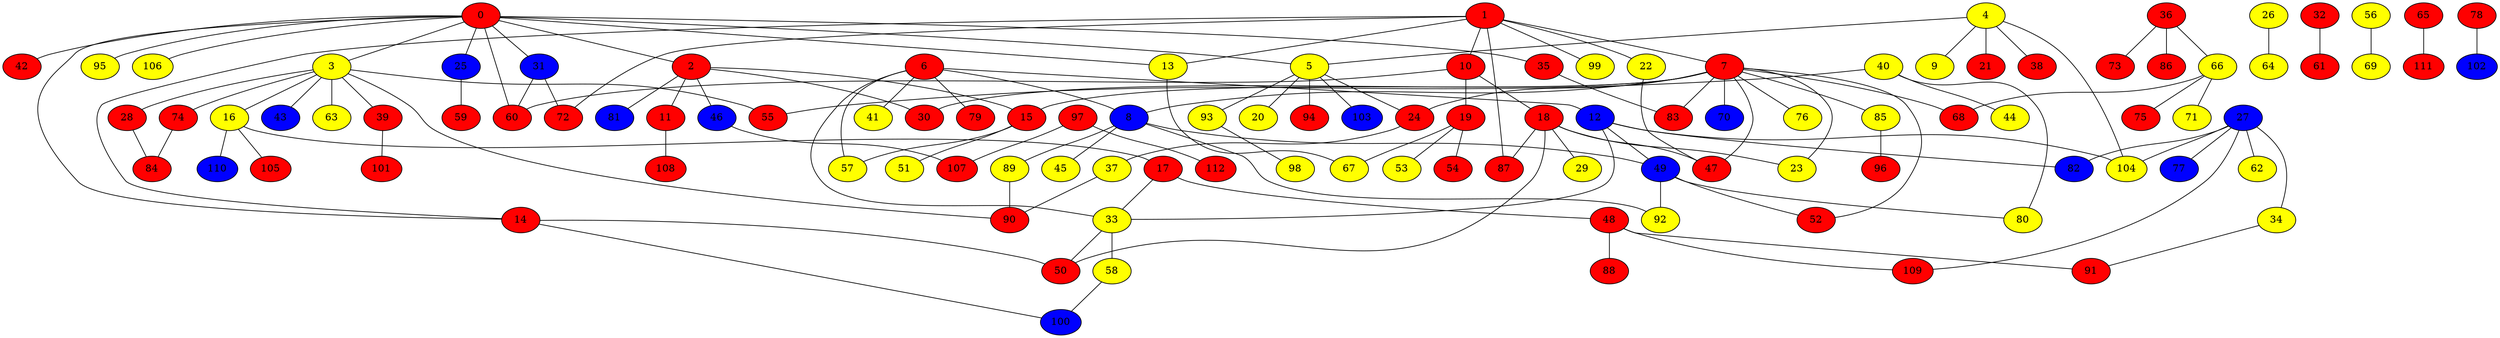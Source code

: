 graph {
0 [style = filled fillcolor = red];
1 [style = filled fillcolor = red];
2 [style = filled fillcolor = red];
3 [style = filled fillcolor = yellow];
4 [style = filled fillcolor = yellow];
5 [style = filled fillcolor = yellow];
6 [style = filled fillcolor = red];
7 [style = filled fillcolor = red];
8 [style = filled fillcolor = blue];
9 [style = filled fillcolor = yellow];
10 [style = filled fillcolor = red];
11 [style = filled fillcolor = red];
12 [style = filled fillcolor = blue];
13 [style = filled fillcolor = yellow];
14 [style = filled fillcolor = red];
15 [style = filled fillcolor = red];
16 [style = filled fillcolor = yellow];
17 [style = filled fillcolor = red];
18 [style = filled fillcolor = red];
19 [style = filled fillcolor = red];
20 [style = filled fillcolor = yellow];
21 [style = filled fillcolor = red];
22 [style = filled fillcolor = yellow];
23 [style = filled fillcolor = yellow];
24 [style = filled fillcolor = red];
25 [style = filled fillcolor = blue];
26 [style = filled fillcolor = yellow];
27 [style = filled fillcolor = blue];
28 [style = filled fillcolor = red];
29 [style = filled fillcolor = yellow];
30 [style = filled fillcolor = red];
31 [style = filled fillcolor = blue];
32 [style = filled fillcolor = red];
33 [style = filled fillcolor = yellow];
34 [style = filled fillcolor = yellow];
35 [style = filled fillcolor = red];
36 [style = filled fillcolor = red];
37 [style = filled fillcolor = yellow];
38 [style = filled fillcolor = red];
39 [style = filled fillcolor = red];
40 [style = filled fillcolor = yellow];
41 [style = filled fillcolor = yellow];
42 [style = filled fillcolor = red];
43 [style = filled fillcolor = blue];
44 [style = filled fillcolor = yellow];
45 [style = filled fillcolor = yellow];
46 [style = filled fillcolor = blue];
47 [style = filled fillcolor = red];
48 [style = filled fillcolor = red];
49 [style = filled fillcolor = blue];
50 [style = filled fillcolor = red];
51 [style = filled fillcolor = yellow];
52 [style = filled fillcolor = red];
53 [style = filled fillcolor = yellow];
54 [style = filled fillcolor = red];
55 [style = filled fillcolor = red];
56 [style = filled fillcolor = yellow];
57 [style = filled fillcolor = yellow];
58 [style = filled fillcolor = yellow];
59 [style = filled fillcolor = red];
60 [style = filled fillcolor = red];
61 [style = filled fillcolor = red];
62 [style = filled fillcolor = yellow];
63 [style = filled fillcolor = yellow];
64 [style = filled fillcolor = yellow];
65 [style = filled fillcolor = red];
66 [style = filled fillcolor = yellow];
67 [style = filled fillcolor = yellow];
68 [style = filled fillcolor = red];
69 [style = filled fillcolor = yellow];
70 [style = filled fillcolor = blue];
71 [style = filled fillcolor = yellow];
72 [style = filled fillcolor = red];
73 [style = filled fillcolor = red];
74 [style = filled fillcolor = red];
75 [style = filled fillcolor = red];
76 [style = filled fillcolor = yellow];
77 [style = filled fillcolor = blue];
78 [style = filled fillcolor = red];
79 [style = filled fillcolor = red];
80 [style = filled fillcolor = yellow];
81 [style = filled fillcolor = blue];
82 [style = filled fillcolor = blue];
83 [style = filled fillcolor = red];
84 [style = filled fillcolor = red];
85 [style = filled fillcolor = yellow];
86 [style = filled fillcolor = red];
87 [style = filled fillcolor = red];
88 [style = filled fillcolor = red];
89 [style = filled fillcolor = yellow];
90 [style = filled fillcolor = red];
91 [style = filled fillcolor = red];
92 [style = filled fillcolor = yellow];
93 [style = filled fillcolor = yellow];
94 [style = filled fillcolor = red];
95 [style = filled fillcolor = yellow];
96 [style = filled fillcolor = red];
97 [style = filled fillcolor = red];
98 [style = filled fillcolor = yellow];
99 [style = filled fillcolor = yellow];
100 [style = filled fillcolor = blue];
101 [style = filled fillcolor = red];
102 [style = filled fillcolor = blue];
103 [style = filled fillcolor = blue];
104 [style = filled fillcolor = yellow];
105 [style = filled fillcolor = red];
106 [style = filled fillcolor = yellow];
107 [style = filled fillcolor = red];
108 [style = filled fillcolor = red];
109 [style = filled fillcolor = red];
110 [style = filled fillcolor = blue];
111 [style = filled fillcolor = red];
112 [style = filled fillcolor = red];
0 -- 13;
0 -- 5;
0 -- 3;
0 -- 2;
0 -- 14;
0 -- 25;
0 -- 31;
0 -- 35;
0 -- 42;
0 -- 60;
0 -- 95;
0 -- 106;
1 -- 7;
1 -- 10;
1 -- 13;
1 -- 14;
1 -- 22;
1 -- 72;
1 -- 87;
1 -- 99;
2 -- 11;
2 -- 15;
2 -- 30;
2 -- 46;
2 -- 81;
3 -- 16;
3 -- 28;
3 -- 39;
3 -- 43;
3 -- 55;
3 -- 63;
3 -- 74;
3 -- 90;
4 -- 5;
4 -- 9;
4 -- 21;
4 -- 38;
4 -- 104;
5 -- 20;
5 -- 24;
5 -- 93;
5 -- 94;
5 -- 103;
6 -- 8;
6 -- 12;
6 -- 33;
6 -- 41;
6 -- 57;
6 -- 79;
7 -- 8;
7 -- 15;
7 -- 23;
7 -- 24;
7 -- 30;
7 -- 47;
7 -- 52;
7 -- 68;
7 -- 70;
7 -- 76;
7 -- 83;
7 -- 85;
8 -- 45;
8 -- 49;
8 -- 89;
8 -- 92;
10 -- 18;
10 -- 19;
10 -- 60;
11 -- 108;
12 -- 33;
12 -- 49;
12 -- 82;
12 -- 104;
13 -- 67;
14 -- 50;
14 -- 100;
15 -- 51;
15 -- 57;
16 -- 17;
16 -- 105;
16 -- 110;
17 -- 33;
17 -- 48;
18 -- 23;
18 -- 29;
18 -- 47;
18 -- 50;
18 -- 87;
19 -- 53;
19 -- 54;
19 -- 67;
22 -- 47;
24 -- 37;
25 -- 59;
26 -- 64;
27 -- 34;
27 -- 62;
27 -- 77;
27 -- 82;
27 -- 104;
27 -- 109;
28 -- 84;
31 -- 60;
31 -- 72;
32 -- 61;
33 -- 50;
33 -- 58;
34 -- 91;
35 -- 83;
36 -- 66;
36 -- 73;
36 -- 86;
37 -- 90;
39 -- 101;
40 -- 44;
40 -- 55;
40 -- 80;
46 -- 107;
48 -- 88;
48 -- 91;
48 -- 109;
49 -- 52;
49 -- 80;
49 -- 92;
56 -- 69;
58 -- 100;
65 -- 111;
66 -- 68;
66 -- 71;
66 -- 75;
74 -- 84;
78 -- 102;
85 -- 96;
89 -- 90;
93 -- 98;
97 -- 107;
97 -- 112;
}
